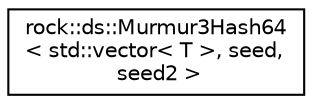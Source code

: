 digraph "类继承关系图"
{
 // LATEX_PDF_SIZE
  edge [fontname="Helvetica",fontsize="10",labelfontname="Helvetica",labelfontsize="10"];
  node [fontname="Helvetica",fontsize="10",shape=record];
  rankdir="LR";
  Node0 [label="rock::ds::Murmur3Hash64\l\< std::vector\< T \>, seed,\l seed2 \>",height=0.2,width=0.4,color="black", fillcolor="white", style="filled",URL="$classrock_1_1ds_1_1Murmur3Hash64_3_01std_1_1vector_3_01T_01_4_00_01seed_00_01seed2_01_4.html",tooltip=" "];
}
